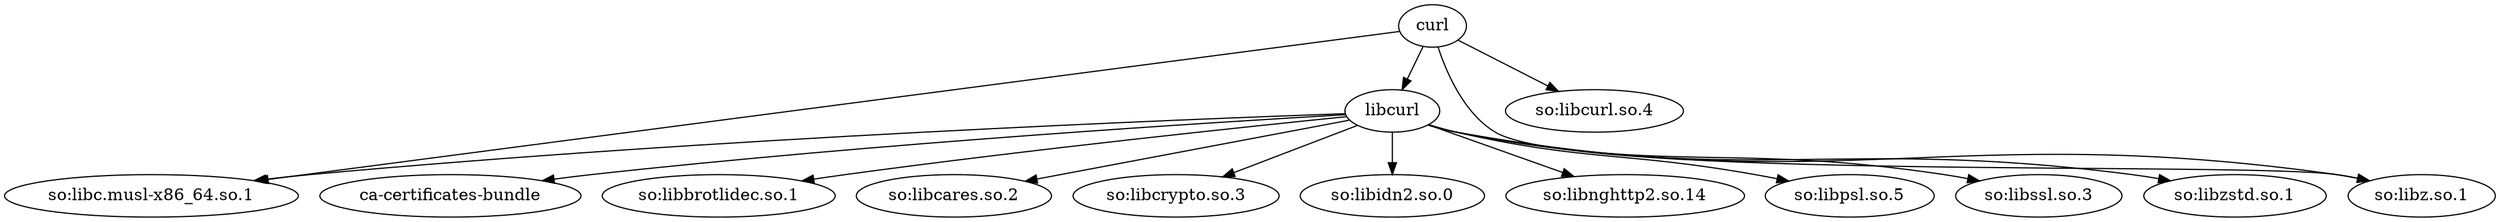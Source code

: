 digraph G {
  "curl" -> "libcurl";
  "libcurl" -> "ca-certificates-bundle";
  "libcurl" -> "so:libbrotlidec.so.1";
  "libcurl" -> "so:libc.musl-x86_64.so.1";
  "libcurl" -> "so:libcares.so.2";
  "libcurl" -> "so:libcrypto.so.3";
  "libcurl" -> "so:libidn2.so.0";
  "libcurl" -> "so:libnghttp2.so.14";
  "libcurl" -> "so:libpsl.so.5";
  "libcurl" -> "so:libssl.so.3";
  "libcurl" -> "so:libz.so.1";
  "libcurl" -> "so:libzstd.so.1";
  "curl" -> "so:libc.musl-x86_64.so.1";
  "curl" -> "so:libcurl.so.4";
  "curl" -> "so:libz.so.1";
}
